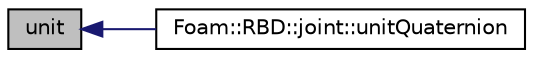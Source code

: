 digraph "unit"
{
  bgcolor="transparent";
  edge [fontname="Helvetica",fontsize="10",labelfontname="Helvetica",labelfontsize="10"];
  node [fontname="Helvetica",fontsize="10",shape=record];
  rankdir="LR";
  Node1 [label="unit",height=0.2,width=0.4,color="black", fillcolor="grey75", style="filled", fontcolor="black"];
  Node1 -> Node2 [dir="back",color="midnightblue",fontsize="10",style="solid",fontname="Helvetica"];
  Node2 [label="Foam::RBD::joint::unitQuaternion",height=0.2,width=0.4,color="black",URL="$a01243.html#a578b742e9a3b3fa6fb98feec7b847a16",tooltip="Return the unit quaternion for this joint. "];
}
